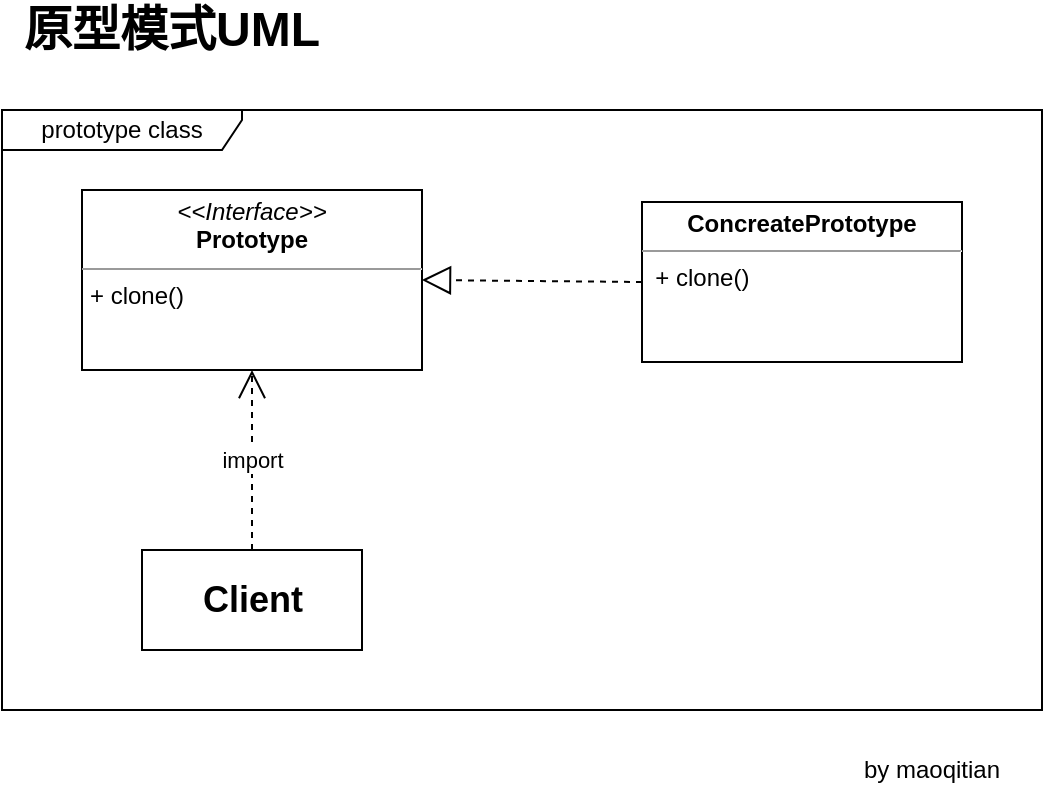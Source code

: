 <mxfile version="14.3.1" type="device"><diagram id="9glfdsjppfYTg7Rxd1My" name="Page-1"><mxGraphModel dx="1186" dy="689" grid="1" gridSize="10" guides="1" tooltips="1" connect="1" arrows="1" fold="1" page="1" pageScale="1" pageWidth="827" pageHeight="1169" background="#ffffff" math="0" shadow="0"><root><mxCell id="0"/><mxCell id="1" parent="0"/><mxCell id="t4KtDPKPaYCf8q4UBvJk-1" value="prototype class" style="shape=umlFrame;whiteSpace=wrap;html=1;width=120;height=20;" vertex="1" parent="1"><mxGeometry x="120" y="120" width="520" height="300" as="geometry"/></mxCell><mxCell id="t4KtDPKPaYCf8q4UBvJk-2" value="&lt;p style=&quot;margin: 0px ; margin-top: 4px ; text-align: center&quot;&gt;&lt;i&gt;&amp;lt;&amp;lt;Interface&amp;gt;&amp;gt;&lt;/i&gt;&lt;br&gt;&lt;b&gt;Prototype&lt;/b&gt;&lt;/p&gt;&lt;hr size=&quot;1&quot;&gt;&lt;p style=&quot;margin: 0px ; margin-left: 4px&quot;&gt;+ clone()&lt;br&gt;&lt;br&gt;&lt;/p&gt;&lt;p style=&quot;margin: 0px ; margin-left: 4px&quot;&gt;&lt;br&gt;&lt;/p&gt;" style="verticalAlign=top;align=left;overflow=fill;fontSize=12;fontFamily=Helvetica;html=1;" vertex="1" parent="1"><mxGeometry x="160" y="160" width="170" height="90" as="geometry"/></mxCell><mxCell id="t4KtDPKPaYCf8q4UBvJk-3" value="&lt;p style=&quot;margin: 0px ; margin-top: 4px ; text-align: center&quot;&gt;&lt;b&gt;ConcreatePrototype&lt;/b&gt;&lt;/p&gt;&lt;hr size=&quot;1&quot;&gt;&lt;div style=&quot;height: 2px&quot;&gt;&amp;nbsp; + clone()&lt;/div&gt;" style="verticalAlign=top;align=left;overflow=fill;fontSize=12;fontFamily=Helvetica;html=1;" vertex="1" parent="1"><mxGeometry x="440" y="166" width="160" height="80" as="geometry"/></mxCell><mxCell id="t4KtDPKPaYCf8q4UBvJk-4" value="&lt;b&gt;&lt;font style=&quot;font-size: 18px&quot;&gt;Client&lt;/font&gt;&lt;/b&gt;" style="html=1;" vertex="1" parent="1"><mxGeometry x="190" y="340" width="110" height="50" as="geometry"/></mxCell><mxCell id="t4KtDPKPaYCf8q4UBvJk-5" value="import" style="endArrow=open;endSize=12;dashed=1;html=1;exitX=0.5;exitY=0;exitDx=0;exitDy=0;" edge="1" parent="1" source="t4KtDPKPaYCf8q4UBvJk-4" target="t4KtDPKPaYCf8q4UBvJk-2"><mxGeometry width="160" relative="1" as="geometry"><mxPoint x="390" y="320" as="sourcePoint"/><mxPoint x="550" y="320" as="targetPoint"/></mxGeometry></mxCell><mxCell id="t4KtDPKPaYCf8q4UBvJk-6" value="" style="endArrow=block;dashed=1;endFill=0;endSize=12;html=1;entryX=1;entryY=0.5;entryDx=0;entryDy=0;exitX=0;exitY=0.5;exitDx=0;exitDy=0;" edge="1" parent="1" source="t4KtDPKPaYCf8q4UBvJk-3" target="t4KtDPKPaYCf8q4UBvJk-2"><mxGeometry width="160" relative="1" as="geometry"><mxPoint x="370" y="300" as="sourcePoint"/><mxPoint x="530" y="300" as="targetPoint"/></mxGeometry></mxCell><mxCell id="t4KtDPKPaYCf8q4UBvJk-7" value="&lt;b&gt;&lt;font style=&quot;font-size: 24px&quot;&gt;原型模式UML&lt;/font&gt;&lt;/b&gt;" style="text;html=1;strokeColor=none;fillColor=none;align=center;verticalAlign=middle;whiteSpace=wrap;rounded=0;" vertex="1" parent="1"><mxGeometry x="120" y="70" width="170" height="20" as="geometry"/></mxCell><mxCell id="t4KtDPKPaYCf8q4UBvJk-8" value="by maoqitian" style="text;html=1;strokeColor=none;fillColor=none;align=center;verticalAlign=middle;whiteSpace=wrap;rounded=0;" vertex="1" parent="1"><mxGeometry x="530" y="440" width="110" height="20" as="geometry"/></mxCell></root></mxGraphModel></diagram></mxfile>